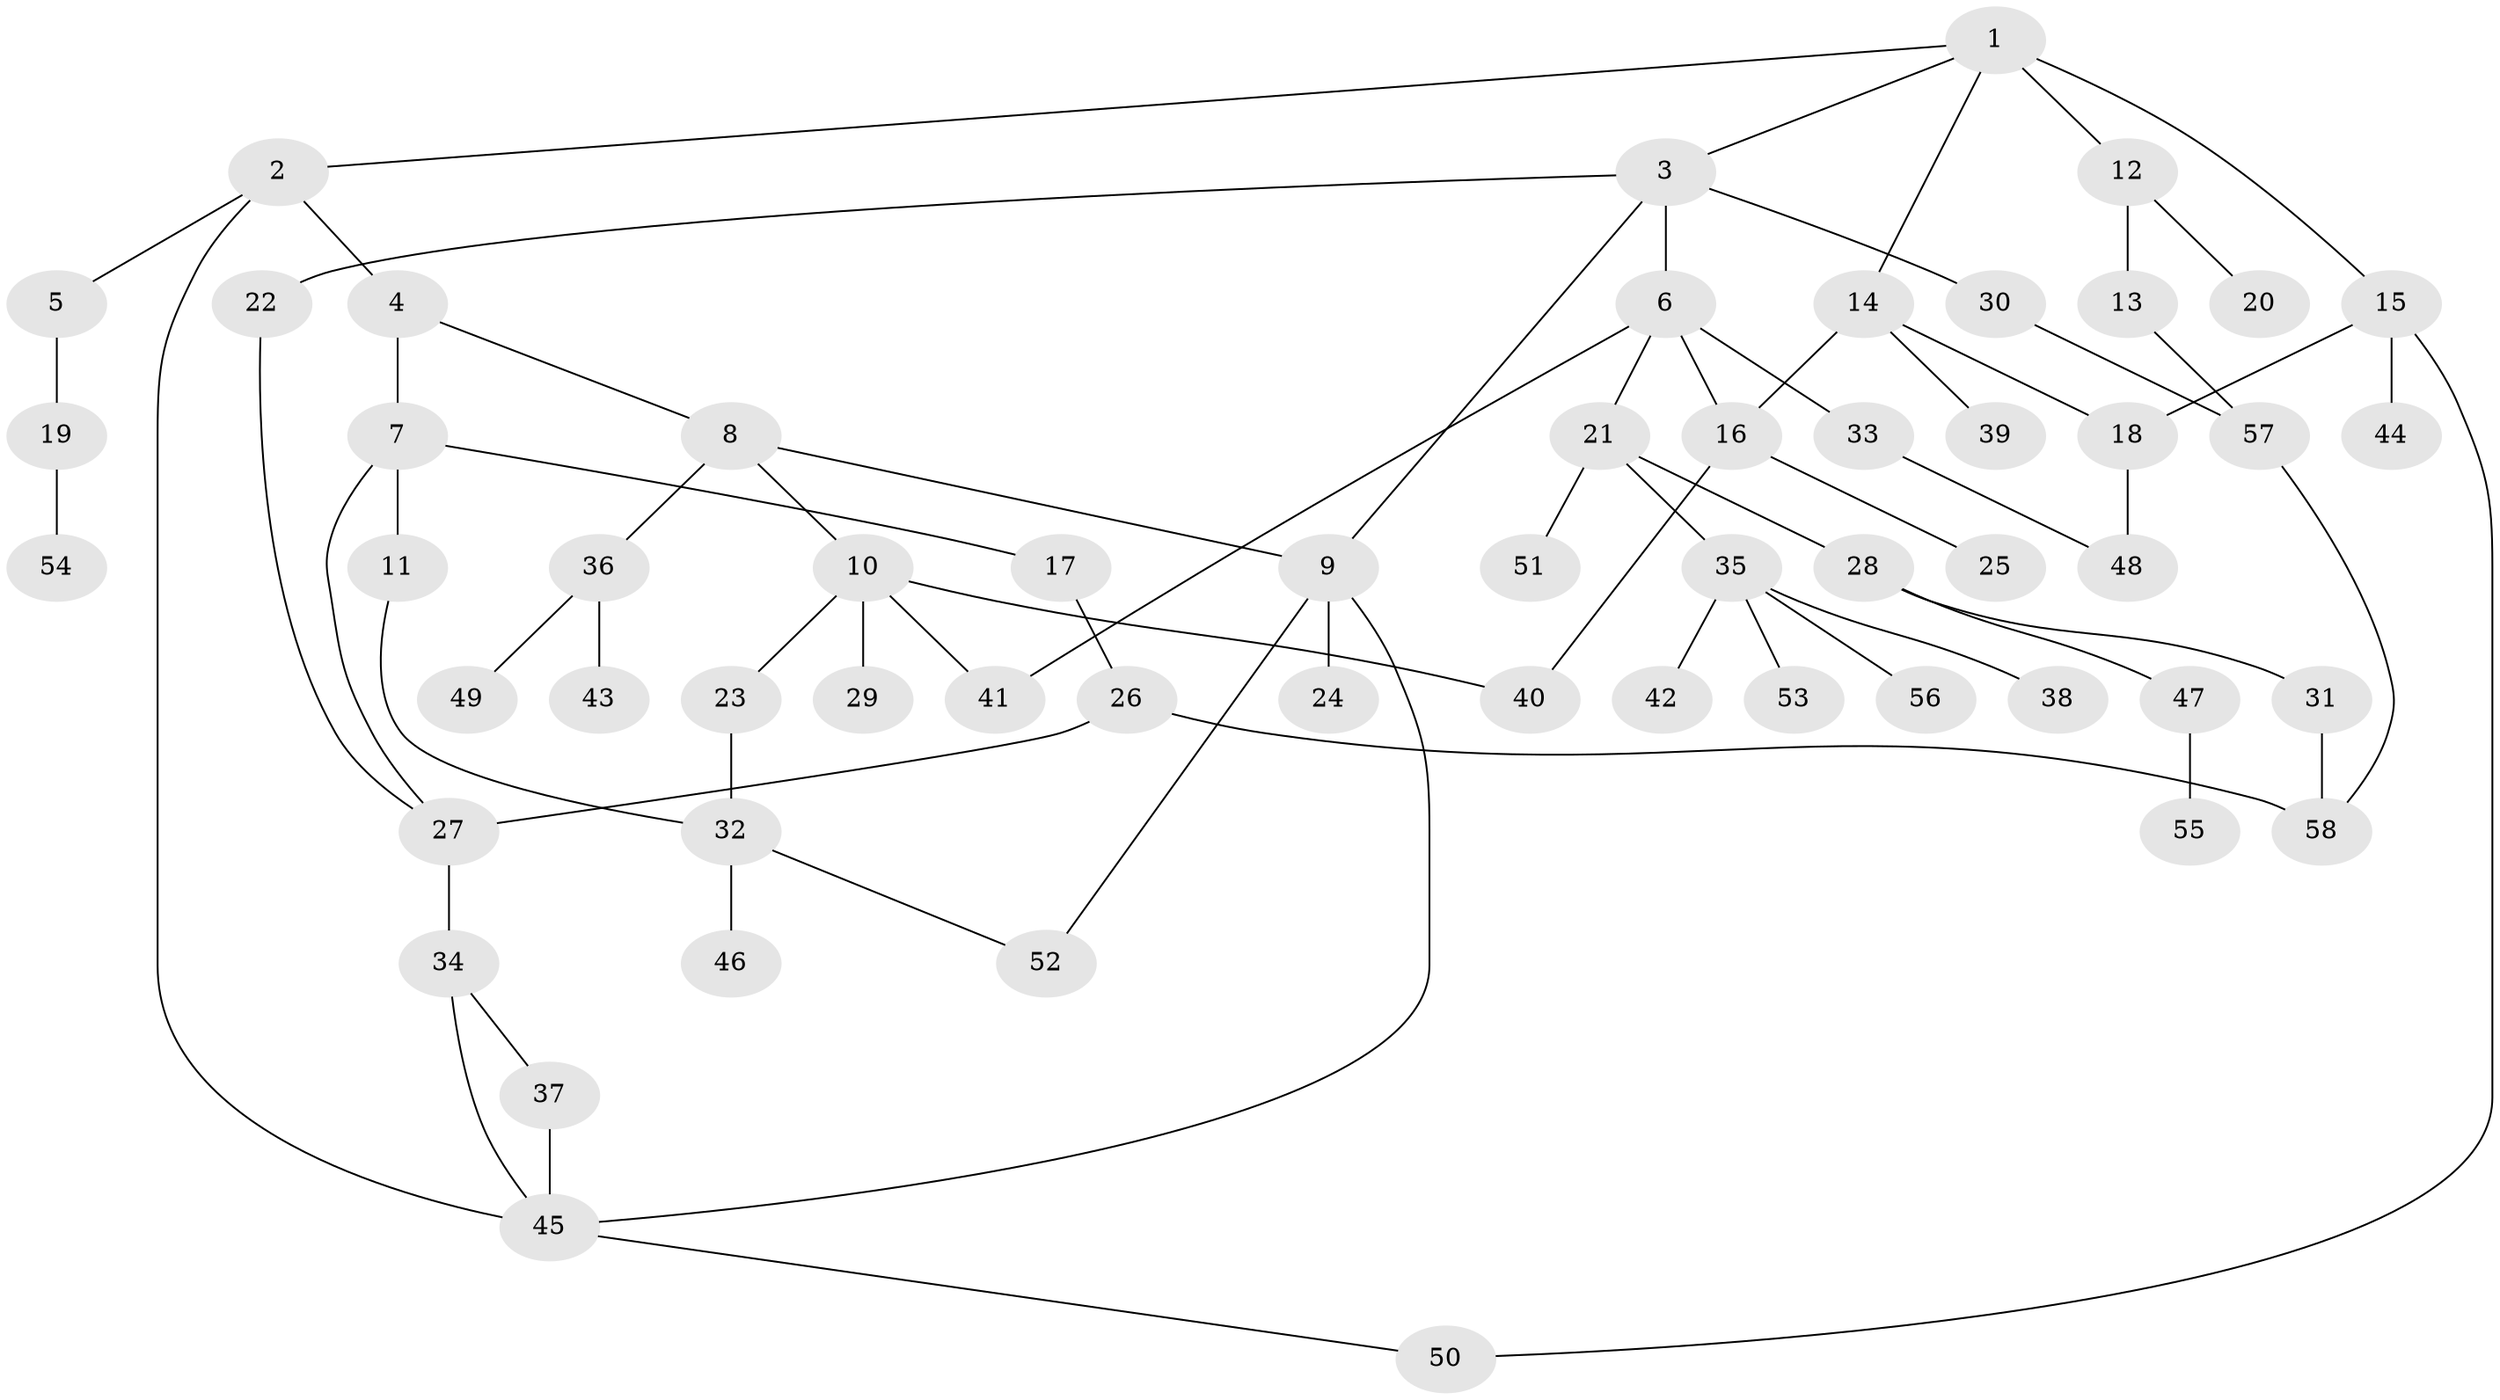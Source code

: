 // original degree distribution, {6: 0.031914893617021274, 4: 0.09574468085106383, 5: 0.0851063829787234, 2: 0.2765957446808511, 3: 0.1595744680851064, 1: 0.35106382978723405}
// Generated by graph-tools (version 1.1) at 2025/48/03/04/25 22:48:38]
// undirected, 58 vertices, 74 edges
graph export_dot {
  node [color=gray90,style=filled];
  1;
  2;
  3;
  4;
  5;
  6;
  7;
  8;
  9;
  10;
  11;
  12;
  13;
  14;
  15;
  16;
  17;
  18;
  19;
  20;
  21;
  22;
  23;
  24;
  25;
  26;
  27;
  28;
  29;
  30;
  31;
  32;
  33;
  34;
  35;
  36;
  37;
  38;
  39;
  40;
  41;
  42;
  43;
  44;
  45;
  46;
  47;
  48;
  49;
  50;
  51;
  52;
  53;
  54;
  55;
  56;
  57;
  58;
  1 -- 2 [weight=1.0];
  1 -- 3 [weight=1.0];
  1 -- 12 [weight=2.0];
  1 -- 14 [weight=1.0];
  1 -- 15 [weight=1.0];
  2 -- 4 [weight=1.0];
  2 -- 5 [weight=1.0];
  2 -- 45 [weight=1.0];
  3 -- 6 [weight=1.0];
  3 -- 9 [weight=1.0];
  3 -- 22 [weight=1.0];
  3 -- 30 [weight=1.0];
  4 -- 7 [weight=1.0];
  4 -- 8 [weight=1.0];
  5 -- 19 [weight=1.0];
  6 -- 16 [weight=1.0];
  6 -- 21 [weight=1.0];
  6 -- 33 [weight=1.0];
  6 -- 41 [weight=1.0];
  7 -- 11 [weight=1.0];
  7 -- 17 [weight=1.0];
  7 -- 27 [weight=1.0];
  8 -- 9 [weight=1.0];
  8 -- 10 [weight=1.0];
  8 -- 36 [weight=1.0];
  9 -- 24 [weight=2.0];
  9 -- 45 [weight=1.0];
  9 -- 52 [weight=1.0];
  10 -- 23 [weight=1.0];
  10 -- 29 [weight=1.0];
  10 -- 40 [weight=1.0];
  10 -- 41 [weight=1.0];
  11 -- 32 [weight=1.0];
  12 -- 13 [weight=1.0];
  12 -- 20 [weight=2.0];
  13 -- 57 [weight=1.0];
  14 -- 16 [weight=1.0];
  14 -- 18 [weight=1.0];
  14 -- 39 [weight=1.0];
  15 -- 18 [weight=1.0];
  15 -- 44 [weight=1.0];
  15 -- 50 [weight=1.0];
  16 -- 25 [weight=2.0];
  16 -- 40 [weight=1.0];
  17 -- 26 [weight=1.0];
  18 -- 48 [weight=1.0];
  19 -- 54 [weight=1.0];
  21 -- 28 [weight=1.0];
  21 -- 35 [weight=1.0];
  21 -- 51 [weight=1.0];
  22 -- 27 [weight=1.0];
  23 -- 32 [weight=1.0];
  26 -- 27 [weight=1.0];
  26 -- 58 [weight=1.0];
  27 -- 34 [weight=1.0];
  28 -- 31 [weight=1.0];
  28 -- 47 [weight=1.0];
  30 -- 57 [weight=1.0];
  31 -- 58 [weight=1.0];
  32 -- 46 [weight=1.0];
  32 -- 52 [weight=1.0];
  33 -- 48 [weight=1.0];
  34 -- 37 [weight=1.0];
  34 -- 45 [weight=1.0];
  35 -- 38 [weight=1.0];
  35 -- 42 [weight=1.0];
  35 -- 53 [weight=1.0];
  35 -- 56 [weight=1.0];
  36 -- 43 [weight=1.0];
  36 -- 49 [weight=1.0];
  37 -- 45 [weight=1.0];
  45 -- 50 [weight=1.0];
  47 -- 55 [weight=1.0];
  57 -- 58 [weight=1.0];
}
